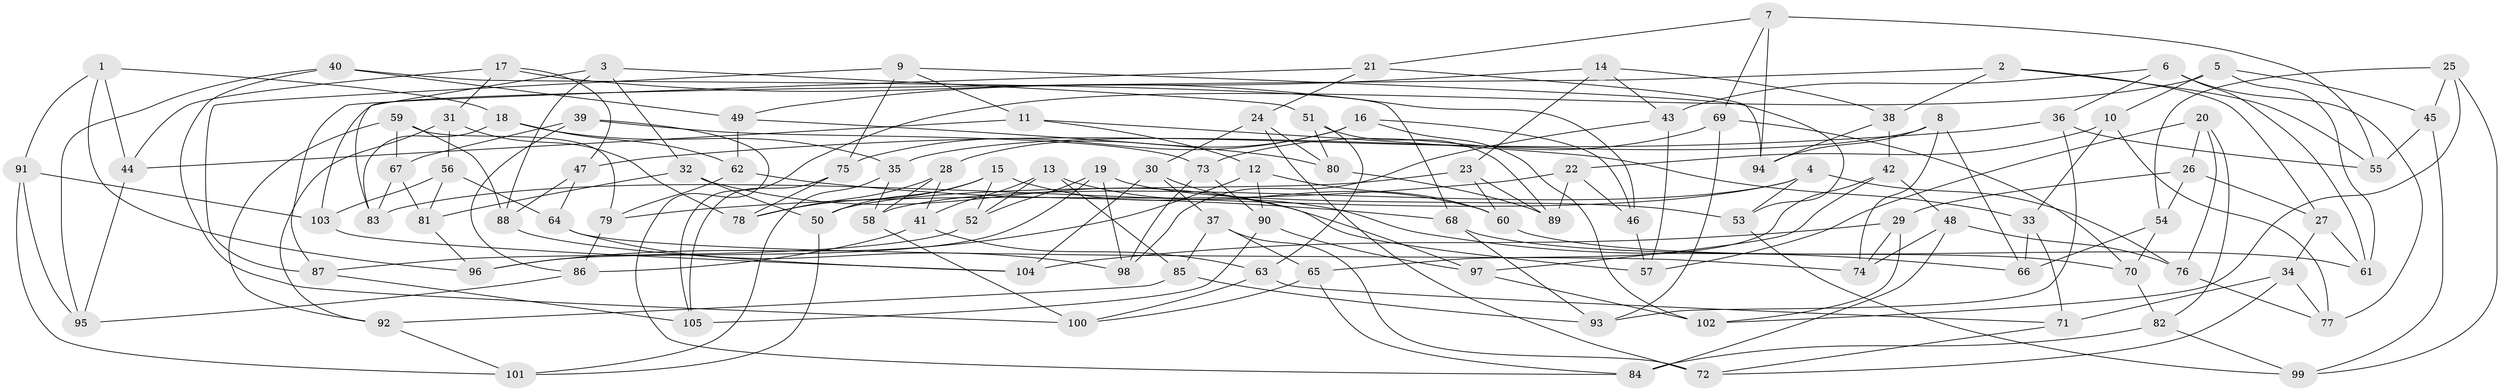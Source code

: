 // coarse degree distribution, {4: 0.8153846153846154, 9: 0.03076923076923077, 10: 0.07692307692307693, 8: 0.015384615384615385, 11: 0.03076923076923077, 7: 0.015384615384615385, 3: 0.015384615384615385}
// Generated by graph-tools (version 1.1) at 2025/53/03/04/25 22:53:58]
// undirected, 105 vertices, 210 edges
graph export_dot {
  node [color=gray90,style=filled];
  1;
  2;
  3;
  4;
  5;
  6;
  7;
  8;
  9;
  10;
  11;
  12;
  13;
  14;
  15;
  16;
  17;
  18;
  19;
  20;
  21;
  22;
  23;
  24;
  25;
  26;
  27;
  28;
  29;
  30;
  31;
  32;
  33;
  34;
  35;
  36;
  37;
  38;
  39;
  40;
  41;
  42;
  43;
  44;
  45;
  46;
  47;
  48;
  49;
  50;
  51;
  52;
  53;
  54;
  55;
  56;
  57;
  58;
  59;
  60;
  61;
  62;
  63;
  64;
  65;
  66;
  67;
  68;
  69;
  70;
  71;
  72;
  73;
  74;
  75;
  76;
  77;
  78;
  79;
  80;
  81;
  82;
  83;
  84;
  85;
  86;
  87;
  88;
  89;
  90;
  91;
  92;
  93;
  94;
  95;
  96;
  97;
  98;
  99;
  100;
  101;
  102;
  103;
  104;
  105;
  1 -- 91;
  1 -- 18;
  1 -- 96;
  1 -- 44;
  2 -- 38;
  2 -- 55;
  2 -- 27;
  2 -- 103;
  3 -- 32;
  3 -- 88;
  3 -- 51;
  3 -- 83;
  4 -- 76;
  4 -- 83;
  4 -- 58;
  4 -- 53;
  5 -- 105;
  5 -- 10;
  5 -- 45;
  5 -- 61;
  6 -- 77;
  6 -- 43;
  6 -- 36;
  6 -- 61;
  7 -- 21;
  7 -- 69;
  7 -- 94;
  7 -- 55;
  8 -- 66;
  8 -- 35;
  8 -- 94;
  8 -- 74;
  9 -- 87;
  9 -- 53;
  9 -- 75;
  9 -- 11;
  10 -- 33;
  10 -- 77;
  10 -- 22;
  11 -- 12;
  11 -- 33;
  11 -- 44;
  12 -- 60;
  12 -- 96;
  12 -- 90;
  13 -- 52;
  13 -- 85;
  13 -- 41;
  13 -- 60;
  14 -- 38;
  14 -- 49;
  14 -- 23;
  14 -- 43;
  15 -- 78;
  15 -- 50;
  15 -- 66;
  15 -- 52;
  16 -- 102;
  16 -- 46;
  16 -- 28;
  16 -- 75;
  17 -- 44;
  17 -- 47;
  17 -- 46;
  17 -- 31;
  18 -- 35;
  18 -- 83;
  18 -- 62;
  19 -- 96;
  19 -- 98;
  19 -- 53;
  19 -- 52;
  20 -- 76;
  20 -- 57;
  20 -- 82;
  20 -- 26;
  21 -- 24;
  21 -- 94;
  21 -- 87;
  22 -- 89;
  22 -- 79;
  22 -- 46;
  23 -- 50;
  23 -- 89;
  23 -- 60;
  24 -- 80;
  24 -- 30;
  24 -- 72;
  25 -- 102;
  25 -- 45;
  25 -- 54;
  25 -- 99;
  26 -- 29;
  26 -- 27;
  26 -- 54;
  27 -- 61;
  27 -- 34;
  28 -- 58;
  28 -- 78;
  28 -- 41;
  29 -- 104;
  29 -- 74;
  29 -- 102;
  30 -- 104;
  30 -- 37;
  30 -- 97;
  31 -- 92;
  31 -- 78;
  31 -- 56;
  32 -- 57;
  32 -- 50;
  32 -- 81;
  33 -- 66;
  33 -- 71;
  34 -- 77;
  34 -- 72;
  34 -- 71;
  35 -- 58;
  35 -- 101;
  36 -- 55;
  36 -- 47;
  36 -- 93;
  37 -- 72;
  37 -- 85;
  37 -- 65;
  38 -- 42;
  38 -- 94;
  39 -- 86;
  39 -- 84;
  39 -- 67;
  39 -- 73;
  40 -- 95;
  40 -- 49;
  40 -- 68;
  40 -- 100;
  41 -- 86;
  41 -- 63;
  42 -- 48;
  42 -- 65;
  42 -- 97;
  43 -- 98;
  43 -- 57;
  44 -- 95;
  45 -- 99;
  45 -- 55;
  46 -- 57;
  47 -- 64;
  47 -- 88;
  48 -- 74;
  48 -- 76;
  48 -- 84;
  49 -- 80;
  49 -- 62;
  50 -- 101;
  51 -- 63;
  51 -- 80;
  51 -- 89;
  52 -- 87;
  53 -- 99;
  54 -- 66;
  54 -- 70;
  56 -- 103;
  56 -- 64;
  56 -- 81;
  58 -- 100;
  59 -- 92;
  59 -- 67;
  59 -- 79;
  59 -- 88;
  60 -- 61;
  62 -- 79;
  62 -- 68;
  63 -- 71;
  63 -- 100;
  64 -- 74;
  64 -- 98;
  65 -- 84;
  65 -- 100;
  67 -- 81;
  67 -- 83;
  68 -- 70;
  68 -- 93;
  69 -- 93;
  69 -- 73;
  69 -- 70;
  70 -- 82;
  71 -- 72;
  73 -- 98;
  73 -- 90;
  75 -- 105;
  75 -- 78;
  76 -- 77;
  79 -- 86;
  80 -- 89;
  81 -- 96;
  82 -- 99;
  82 -- 84;
  85 -- 92;
  85 -- 93;
  86 -- 95;
  87 -- 105;
  88 -- 104;
  90 -- 105;
  90 -- 97;
  91 -- 101;
  91 -- 103;
  91 -- 95;
  92 -- 101;
  97 -- 102;
  103 -- 104;
}
